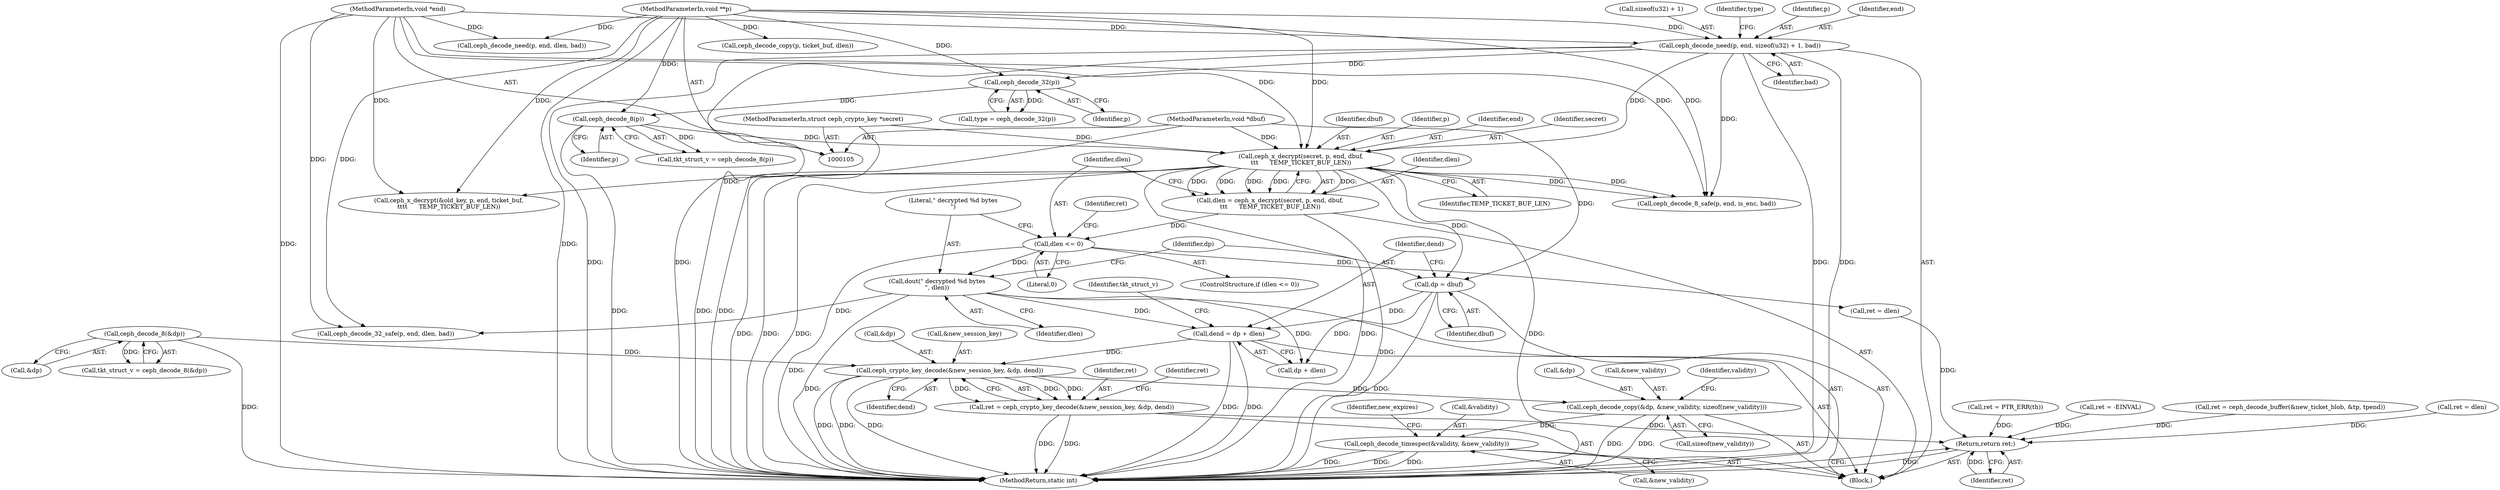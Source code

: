 digraph "1_linux_c27a3e4d667fdcad3db7b104f75659478e0c68d8_2@API" {
"1000227" [label="(Call,ceph_crypto_key_decode(&new_session_key, &dp, dend))"];
"1000208" [label="(Call,ceph_decode_8(&dp))"];
"1000201" [label="(Call,dend = dp + dlen)"];
"1000198" [label="(Call,dp = dbuf)"];
"1000180" [label="(Call,ceph_x_decrypt(secret, p, end, dbuf,\n\t\t\t      TEMP_TICKET_BUF_LEN))"];
"1000107" [label="(MethodParameterIn,struct ceph_crypto_key *secret)"];
"1000157" [label="(Call,ceph_decode_8(p))"];
"1000148" [label="(Call,ceph_decode_32(p))"];
"1000138" [label="(Call,ceph_decode_need(p, end, sizeof(u32) + 1, bad))"];
"1000108" [label="(MethodParameterIn,void **p)"];
"1000109" [label="(MethodParameterIn,void *end)"];
"1000110" [label="(MethodParameterIn,void *dbuf)"];
"1000195" [label="(Call,dout(\" decrypted %d bytes\n\", dlen))"];
"1000187" [label="(Call,dlen <= 0)"];
"1000178" [label="(Call,dlen = ceph_x_decrypt(secret, p, end, dbuf,\n\t\t\t      TEMP_TICKET_BUF_LEN))"];
"1000225" [label="(Call,ret = ceph_crypto_key_decode(&new_session_key, &dp, dend))"];
"1000426" [label="(Return,return ret;)"];
"1000236" [label="(Call,ceph_decode_copy(&dp, &new_validity, sizeof(new_validity)))"];
"1000243" [label="(Call,ceph_decode_timespec(&validity, &new_validity))"];
"1000108" [label="(MethodParameterIn,void **p)"];
"1000249" [label="(Identifier,new_expires)"];
"1000226" [label="(Identifier,ret)"];
"1000268" [label="(Call,ceph_decode_8_safe(p, end, is_enc, bad))"];
"1000206" [label="(Call,tkt_struct_v = ceph_decode_8(&dp))"];
"1000189" [label="(Literal,0)"];
"1000184" [label="(Identifier,dbuf)"];
"1000109" [label="(MethodParameterIn,void *end)"];
"1000283" [label="(Call,ceph_x_decrypt(&old_key, p, end, ticket_buf,\n\t\t\t\t      TEMP_TICKET_BUF_LEN))"];
"1000138" [label="(Call,ceph_decode_need(p, end, sizeof(u32) + 1, bad))"];
"1000244" [label="(Call,&validity)"];
"1000199" [label="(Identifier,dp)"];
"1000182" [label="(Identifier,p)"];
"1000145" [label="(Identifier,bad)"];
"1000179" [label="(Identifier,dlen)"];
"1000243" [label="(Call,ceph_decode_timespec(&validity, &new_validity))"];
"1000232" [label="(Identifier,dend)"];
"1000157" [label="(Call,ceph_decode_8(p))"];
"1000197" [label="(Identifier,dlen)"];
"1000347" [label="(Call,ret = ceph_decode_buffer(&new_ticket_blob, &tp, tpend))"];
"1000237" [label="(Call,&dp)"];
"1000295" [label="(Call,ret = dlen)"];
"1000110" [label="(MethodParameterIn,void *dbuf)"];
"1000180" [label="(Call,ceph_x_decrypt(secret, p, end, dbuf,\n\t\t\t      TEMP_TICKET_BUF_LEN))"];
"1000196" [label="(Literal,\" decrypted %d bytes\n\")"];
"1000225" [label="(Call,ret = ceph_crypto_key_decode(&new_session_key, &dp, dend))"];
"1000426" [label="(Return,return ret;)"];
"1000236" [label="(Call,ceph_decode_copy(&dp, &new_validity, sizeof(new_validity)))"];
"1000311" [label="(Call,ceph_decode_need(p, end, dlen, bad))"];
"1000207" [label="(Identifier,tkt_struct_v)"];
"1000178" [label="(Call,dlen = ceph_x_decrypt(secret, p, end, dbuf,\n\t\t\t      TEMP_TICKET_BUF_LEN))"];
"1000141" [label="(Call,sizeof(u32) + 1)"];
"1000230" [label="(Call,&dp)"];
"1000191" [label="(Call,ret = dlen)"];
"1000173" [label="(Call,ret = PTR_ERR(th))"];
"1000427" [label="(Identifier,ret)"];
"1000186" [label="(ControlStructure,if (dlen <= 0))"];
"1000208" [label="(Call,ceph_decode_8(&dp))"];
"1000147" [label="(Identifier,type)"];
"1000187" [label="(Call,dlen <= 0)"];
"1000434" [label="(MethodReturn,static int)"];
"1000112" [label="(Block,)"];
"1000227" [label="(Call,ceph_crypto_key_decode(&new_session_key, &dp, dend))"];
"1000200" [label="(Identifier,dbuf)"];
"1000306" [label="(Call,ceph_decode_32_safe(p, end, dlen, bad))"];
"1000241" [label="(Call,sizeof(new_validity))"];
"1000246" [label="(Call,&new_validity)"];
"1000149" [label="(Identifier,p)"];
"1000198" [label="(Call,dp = dbuf)"];
"1000239" [label="(Call,&new_validity)"];
"1000192" [label="(Identifier,ret)"];
"1000183" [label="(Identifier,end)"];
"1000195" [label="(Call,dout(\" decrypted %d bytes\n\", dlen))"];
"1000158" [label="(Identifier,p)"];
"1000228" [label="(Call,&new_session_key)"];
"1000107" [label="(MethodParameterIn,struct ceph_crypto_key *secret)"];
"1000185" [label="(Identifier,TEMP_TICKET_BUF_LEN)"];
"1000201" [label="(Call,dend = dp + dlen)"];
"1000181" [label="(Identifier,secret)"];
"1000203" [label="(Call,dp + dlen)"];
"1000245" [label="(Identifier,validity)"];
"1000234" [label="(Identifier,ret)"];
"1000209" [label="(Call,&dp)"];
"1000316" [label="(Call,ceph_decode_copy(p, ticket_buf, dlen))"];
"1000155" [label="(Call,tkt_struct_v = ceph_decode_8(p))"];
"1000202" [label="(Identifier,dend)"];
"1000148" [label="(Call,ceph_decode_32(p))"];
"1000139" [label="(Identifier,p)"];
"1000429" [label="(Call,ret = -EINVAL)"];
"1000146" [label="(Call,type = ceph_decode_32(p))"];
"1000140" [label="(Identifier,end)"];
"1000188" [label="(Identifier,dlen)"];
"1000227" -> "1000225"  [label="AST: "];
"1000227" -> "1000232"  [label="CFG: "];
"1000228" -> "1000227"  [label="AST: "];
"1000230" -> "1000227"  [label="AST: "];
"1000232" -> "1000227"  [label="AST: "];
"1000225" -> "1000227"  [label="CFG: "];
"1000227" -> "1000434"  [label="DDG: "];
"1000227" -> "1000434"  [label="DDG: "];
"1000227" -> "1000434"  [label="DDG: "];
"1000227" -> "1000225"  [label="DDG: "];
"1000227" -> "1000225"  [label="DDG: "];
"1000227" -> "1000225"  [label="DDG: "];
"1000208" -> "1000227"  [label="DDG: "];
"1000201" -> "1000227"  [label="DDG: "];
"1000227" -> "1000236"  [label="DDG: "];
"1000208" -> "1000206"  [label="AST: "];
"1000208" -> "1000209"  [label="CFG: "];
"1000209" -> "1000208"  [label="AST: "];
"1000206" -> "1000208"  [label="CFG: "];
"1000208" -> "1000434"  [label="DDG: "];
"1000208" -> "1000206"  [label="DDG: "];
"1000201" -> "1000112"  [label="AST: "];
"1000201" -> "1000203"  [label="CFG: "];
"1000202" -> "1000201"  [label="AST: "];
"1000203" -> "1000201"  [label="AST: "];
"1000207" -> "1000201"  [label="CFG: "];
"1000201" -> "1000434"  [label="DDG: "];
"1000201" -> "1000434"  [label="DDG: "];
"1000198" -> "1000201"  [label="DDG: "];
"1000195" -> "1000201"  [label="DDG: "];
"1000198" -> "1000112"  [label="AST: "];
"1000198" -> "1000200"  [label="CFG: "];
"1000199" -> "1000198"  [label="AST: "];
"1000200" -> "1000198"  [label="AST: "];
"1000202" -> "1000198"  [label="CFG: "];
"1000198" -> "1000434"  [label="DDG: "];
"1000180" -> "1000198"  [label="DDG: "];
"1000110" -> "1000198"  [label="DDG: "];
"1000198" -> "1000203"  [label="DDG: "];
"1000180" -> "1000178"  [label="AST: "];
"1000180" -> "1000185"  [label="CFG: "];
"1000181" -> "1000180"  [label="AST: "];
"1000182" -> "1000180"  [label="AST: "];
"1000183" -> "1000180"  [label="AST: "];
"1000184" -> "1000180"  [label="AST: "];
"1000185" -> "1000180"  [label="AST: "];
"1000178" -> "1000180"  [label="CFG: "];
"1000180" -> "1000434"  [label="DDG: "];
"1000180" -> "1000434"  [label="DDG: "];
"1000180" -> "1000434"  [label="DDG: "];
"1000180" -> "1000434"  [label="DDG: "];
"1000180" -> "1000434"  [label="DDG: "];
"1000180" -> "1000178"  [label="DDG: "];
"1000180" -> "1000178"  [label="DDG: "];
"1000180" -> "1000178"  [label="DDG: "];
"1000180" -> "1000178"  [label="DDG: "];
"1000180" -> "1000178"  [label="DDG: "];
"1000107" -> "1000180"  [label="DDG: "];
"1000157" -> "1000180"  [label="DDG: "];
"1000108" -> "1000180"  [label="DDG: "];
"1000138" -> "1000180"  [label="DDG: "];
"1000109" -> "1000180"  [label="DDG: "];
"1000110" -> "1000180"  [label="DDG: "];
"1000180" -> "1000268"  [label="DDG: "];
"1000180" -> "1000268"  [label="DDG: "];
"1000180" -> "1000283"  [label="DDG: "];
"1000107" -> "1000105"  [label="AST: "];
"1000107" -> "1000434"  [label="DDG: "];
"1000157" -> "1000155"  [label="AST: "];
"1000157" -> "1000158"  [label="CFG: "];
"1000158" -> "1000157"  [label="AST: "];
"1000155" -> "1000157"  [label="CFG: "];
"1000157" -> "1000434"  [label="DDG: "];
"1000157" -> "1000155"  [label="DDG: "];
"1000148" -> "1000157"  [label="DDG: "];
"1000108" -> "1000157"  [label="DDG: "];
"1000148" -> "1000146"  [label="AST: "];
"1000148" -> "1000149"  [label="CFG: "];
"1000149" -> "1000148"  [label="AST: "];
"1000146" -> "1000148"  [label="CFG: "];
"1000148" -> "1000146"  [label="DDG: "];
"1000138" -> "1000148"  [label="DDG: "];
"1000108" -> "1000148"  [label="DDG: "];
"1000138" -> "1000112"  [label="AST: "];
"1000138" -> "1000145"  [label="CFG: "];
"1000139" -> "1000138"  [label="AST: "];
"1000140" -> "1000138"  [label="AST: "];
"1000141" -> "1000138"  [label="AST: "];
"1000145" -> "1000138"  [label="AST: "];
"1000147" -> "1000138"  [label="CFG: "];
"1000138" -> "1000434"  [label="DDG: "];
"1000138" -> "1000434"  [label="DDG: "];
"1000138" -> "1000434"  [label="DDG: "];
"1000138" -> "1000434"  [label="DDG: "];
"1000108" -> "1000138"  [label="DDG: "];
"1000109" -> "1000138"  [label="DDG: "];
"1000138" -> "1000268"  [label="DDG: "];
"1000108" -> "1000105"  [label="AST: "];
"1000108" -> "1000434"  [label="DDG: "];
"1000108" -> "1000268"  [label="DDG: "];
"1000108" -> "1000283"  [label="DDG: "];
"1000108" -> "1000306"  [label="DDG: "];
"1000108" -> "1000311"  [label="DDG: "];
"1000108" -> "1000316"  [label="DDG: "];
"1000109" -> "1000105"  [label="AST: "];
"1000109" -> "1000434"  [label="DDG: "];
"1000109" -> "1000268"  [label="DDG: "];
"1000109" -> "1000283"  [label="DDG: "];
"1000109" -> "1000306"  [label="DDG: "];
"1000109" -> "1000311"  [label="DDG: "];
"1000110" -> "1000105"  [label="AST: "];
"1000110" -> "1000434"  [label="DDG: "];
"1000195" -> "1000112"  [label="AST: "];
"1000195" -> "1000197"  [label="CFG: "];
"1000196" -> "1000195"  [label="AST: "];
"1000197" -> "1000195"  [label="AST: "];
"1000199" -> "1000195"  [label="CFG: "];
"1000195" -> "1000434"  [label="DDG: "];
"1000187" -> "1000195"  [label="DDG: "];
"1000195" -> "1000203"  [label="DDG: "];
"1000195" -> "1000306"  [label="DDG: "];
"1000187" -> "1000186"  [label="AST: "];
"1000187" -> "1000189"  [label="CFG: "];
"1000188" -> "1000187"  [label="AST: "];
"1000189" -> "1000187"  [label="AST: "];
"1000192" -> "1000187"  [label="CFG: "];
"1000196" -> "1000187"  [label="CFG: "];
"1000187" -> "1000434"  [label="DDG: "];
"1000178" -> "1000187"  [label="DDG: "];
"1000187" -> "1000191"  [label="DDG: "];
"1000178" -> "1000112"  [label="AST: "];
"1000179" -> "1000178"  [label="AST: "];
"1000188" -> "1000178"  [label="CFG: "];
"1000178" -> "1000434"  [label="DDG: "];
"1000225" -> "1000112"  [label="AST: "];
"1000226" -> "1000225"  [label="AST: "];
"1000234" -> "1000225"  [label="CFG: "];
"1000225" -> "1000434"  [label="DDG: "];
"1000225" -> "1000434"  [label="DDG: "];
"1000225" -> "1000426"  [label="DDG: "];
"1000426" -> "1000112"  [label="AST: "];
"1000426" -> "1000427"  [label="CFG: "];
"1000427" -> "1000426"  [label="AST: "];
"1000434" -> "1000426"  [label="CFG: "];
"1000426" -> "1000434"  [label="DDG: "];
"1000427" -> "1000426"  [label="DDG: "];
"1000295" -> "1000426"  [label="DDG: "];
"1000347" -> "1000426"  [label="DDG: "];
"1000429" -> "1000426"  [label="DDG: "];
"1000191" -> "1000426"  [label="DDG: "];
"1000173" -> "1000426"  [label="DDG: "];
"1000236" -> "1000112"  [label="AST: "];
"1000236" -> "1000241"  [label="CFG: "];
"1000237" -> "1000236"  [label="AST: "];
"1000239" -> "1000236"  [label="AST: "];
"1000241" -> "1000236"  [label="AST: "];
"1000245" -> "1000236"  [label="CFG: "];
"1000236" -> "1000434"  [label="DDG: "];
"1000236" -> "1000434"  [label="DDG: "];
"1000236" -> "1000243"  [label="DDG: "];
"1000243" -> "1000112"  [label="AST: "];
"1000243" -> "1000246"  [label="CFG: "];
"1000244" -> "1000243"  [label="AST: "];
"1000246" -> "1000243"  [label="AST: "];
"1000249" -> "1000243"  [label="CFG: "];
"1000243" -> "1000434"  [label="DDG: "];
"1000243" -> "1000434"  [label="DDG: "];
"1000243" -> "1000434"  [label="DDG: "];
}

